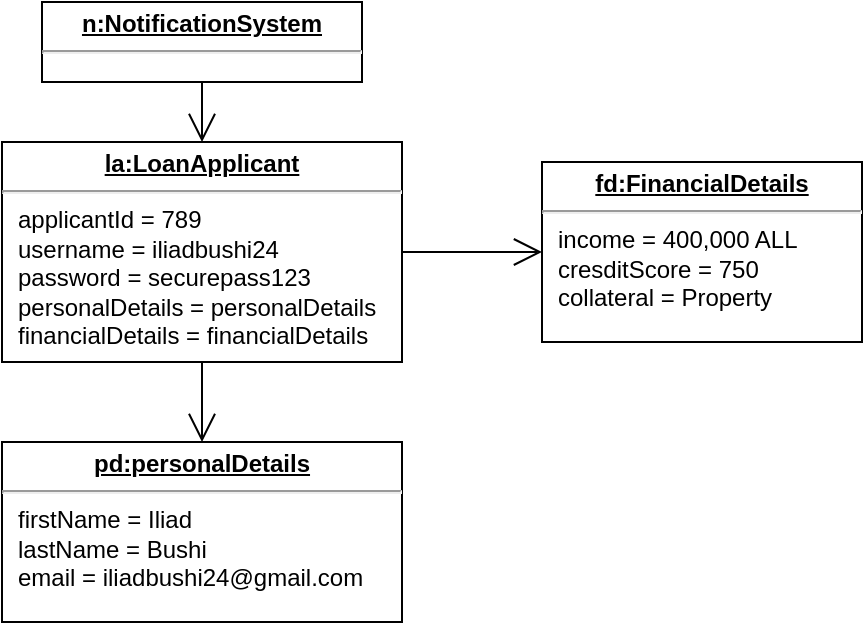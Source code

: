 <mxfile version="22.1.21" type="github">
  <diagram name="Page-1" id="2-piqiHnMfXCkbSKrWfi">
    <mxGraphModel dx="1050" dy="557" grid="1" gridSize="10" guides="1" tooltips="1" connect="1" arrows="1" fold="1" page="1" pageScale="1" pageWidth="850" pageHeight="1100" math="0" shadow="0">
      <root>
        <mxCell id="0" />
        <mxCell id="1" parent="0" />
        <mxCell id="Si0JGQqN0TpLfJ3-YdKN-2" value="&lt;p style=&quot;margin:0px;margin-top:4px;text-align:center;text-decoration:underline;&quot;&gt;&lt;b&gt;n:NotificationSystem&lt;/b&gt;&lt;/p&gt;&lt;hr&gt;&lt;p style=&quot;margin:0px;margin-left:8px;&quot;&gt;&lt;br&gt;&lt;/p&gt;" style="verticalAlign=top;align=left;overflow=fill;fontSize=12;fontFamily=Helvetica;html=1;whiteSpace=wrap;" parent="1" vertex="1">
          <mxGeometry x="320" y="140" width="160" height="40" as="geometry" />
        </mxCell>
        <mxCell id="Si0JGQqN0TpLfJ3-YdKN-3" value="&lt;p style=&quot;margin:0px;margin-top:4px;text-align:center;text-decoration:underline;&quot;&gt;&lt;b&gt;la:LoanApplicant&lt;/b&gt;&lt;/p&gt;&lt;hr&gt;&lt;p style=&quot;margin:0px;margin-left:8px;&quot;&gt;applicantId =&amp;nbsp;789&lt;br&gt;username = iliadbushi24&lt;br&gt;password = securepass123&lt;/p&gt;&lt;p style=&quot;margin:0px;margin-left:8px;&quot;&gt;personalDetails = personalDetails&lt;/p&gt;&lt;p style=&quot;margin:0px;margin-left:8px;&quot;&gt;financialDetails = financialDetails&lt;/p&gt;" style="verticalAlign=top;align=left;overflow=fill;fontSize=12;fontFamily=Helvetica;html=1;whiteSpace=wrap;" parent="1" vertex="1">
          <mxGeometry x="300" y="210" width="200" height="110" as="geometry" />
        </mxCell>
        <mxCell id="Si0JGQqN0TpLfJ3-YdKN-4" value="&lt;p style=&quot;margin:0px;margin-top:4px;text-align:center;text-decoration:underline;&quot;&gt;&lt;b&gt;pd:personalDetails&lt;/b&gt;&lt;/p&gt;&lt;hr&gt;&lt;p style=&quot;margin:0px;margin-left:8px;&quot;&gt;firstName = Iliad&lt;br&gt;lastName = Bushi&lt;br&gt;email = iliadbushi24@gmail.com&lt;/p&gt;" style="verticalAlign=top;align=left;overflow=fill;fontSize=12;fontFamily=Helvetica;html=1;whiteSpace=wrap;" parent="1" vertex="1">
          <mxGeometry x="300" y="360" width="200" height="90" as="geometry" />
        </mxCell>
        <mxCell id="Si0JGQqN0TpLfJ3-YdKN-5" value="&lt;p style=&quot;margin:0px;margin-top:4px;text-align:center;text-decoration:underline;&quot;&gt;&lt;b&gt;fd:FinancialDetails&lt;/b&gt;&lt;/p&gt;&lt;hr&gt;&lt;p style=&quot;margin:0px;margin-left:8px;&quot;&gt;income = 400,000 ALL&lt;br&gt;cresditScore =&amp;nbsp;750&lt;br&gt;collateral = Property&lt;/p&gt;" style="verticalAlign=top;align=left;overflow=fill;fontSize=12;fontFamily=Helvetica;html=1;whiteSpace=wrap;" parent="1" vertex="1">
          <mxGeometry x="570" y="220" width="160" height="90" as="geometry" />
        </mxCell>
        <mxCell id="Si0JGQqN0TpLfJ3-YdKN-6" value="" style="endArrow=open;endFill=1;endSize=12;html=1;rounded=0;exitX=0.5;exitY=1;exitDx=0;exitDy=0;entryX=0.5;entryY=0;entryDx=0;entryDy=0;" parent="1" source="Si0JGQqN0TpLfJ3-YdKN-2" target="Si0JGQqN0TpLfJ3-YdKN-3" edge="1">
          <mxGeometry width="160" relative="1" as="geometry">
            <mxPoint x="500" y="190" as="sourcePoint" />
            <mxPoint x="660" y="190" as="targetPoint" />
          </mxGeometry>
        </mxCell>
        <mxCell id="Si0JGQqN0TpLfJ3-YdKN-7" value="" style="endArrow=open;endFill=1;endSize=12;html=1;rounded=0;exitX=0.5;exitY=1;exitDx=0;exitDy=0;entryX=0.5;entryY=0;entryDx=0;entryDy=0;" parent="1" source="Si0JGQqN0TpLfJ3-YdKN-3" target="Si0JGQqN0TpLfJ3-YdKN-4" edge="1">
          <mxGeometry width="160" relative="1" as="geometry">
            <mxPoint x="540" y="440" as="sourcePoint" />
            <mxPoint x="700" y="440" as="targetPoint" />
          </mxGeometry>
        </mxCell>
        <mxCell id="Si0JGQqN0TpLfJ3-YdKN-8" value="" style="endArrow=open;endFill=1;endSize=12;html=1;rounded=0;exitX=1;exitY=0.5;exitDx=0;exitDy=0;entryX=0;entryY=0.5;entryDx=0;entryDy=0;" parent="1" source="Si0JGQqN0TpLfJ3-YdKN-3" target="Si0JGQqN0TpLfJ3-YdKN-5" edge="1">
          <mxGeometry width="160" relative="1" as="geometry">
            <mxPoint x="590" y="350" as="sourcePoint" />
            <mxPoint x="750" y="350" as="targetPoint" />
          </mxGeometry>
        </mxCell>
      </root>
    </mxGraphModel>
  </diagram>
</mxfile>
